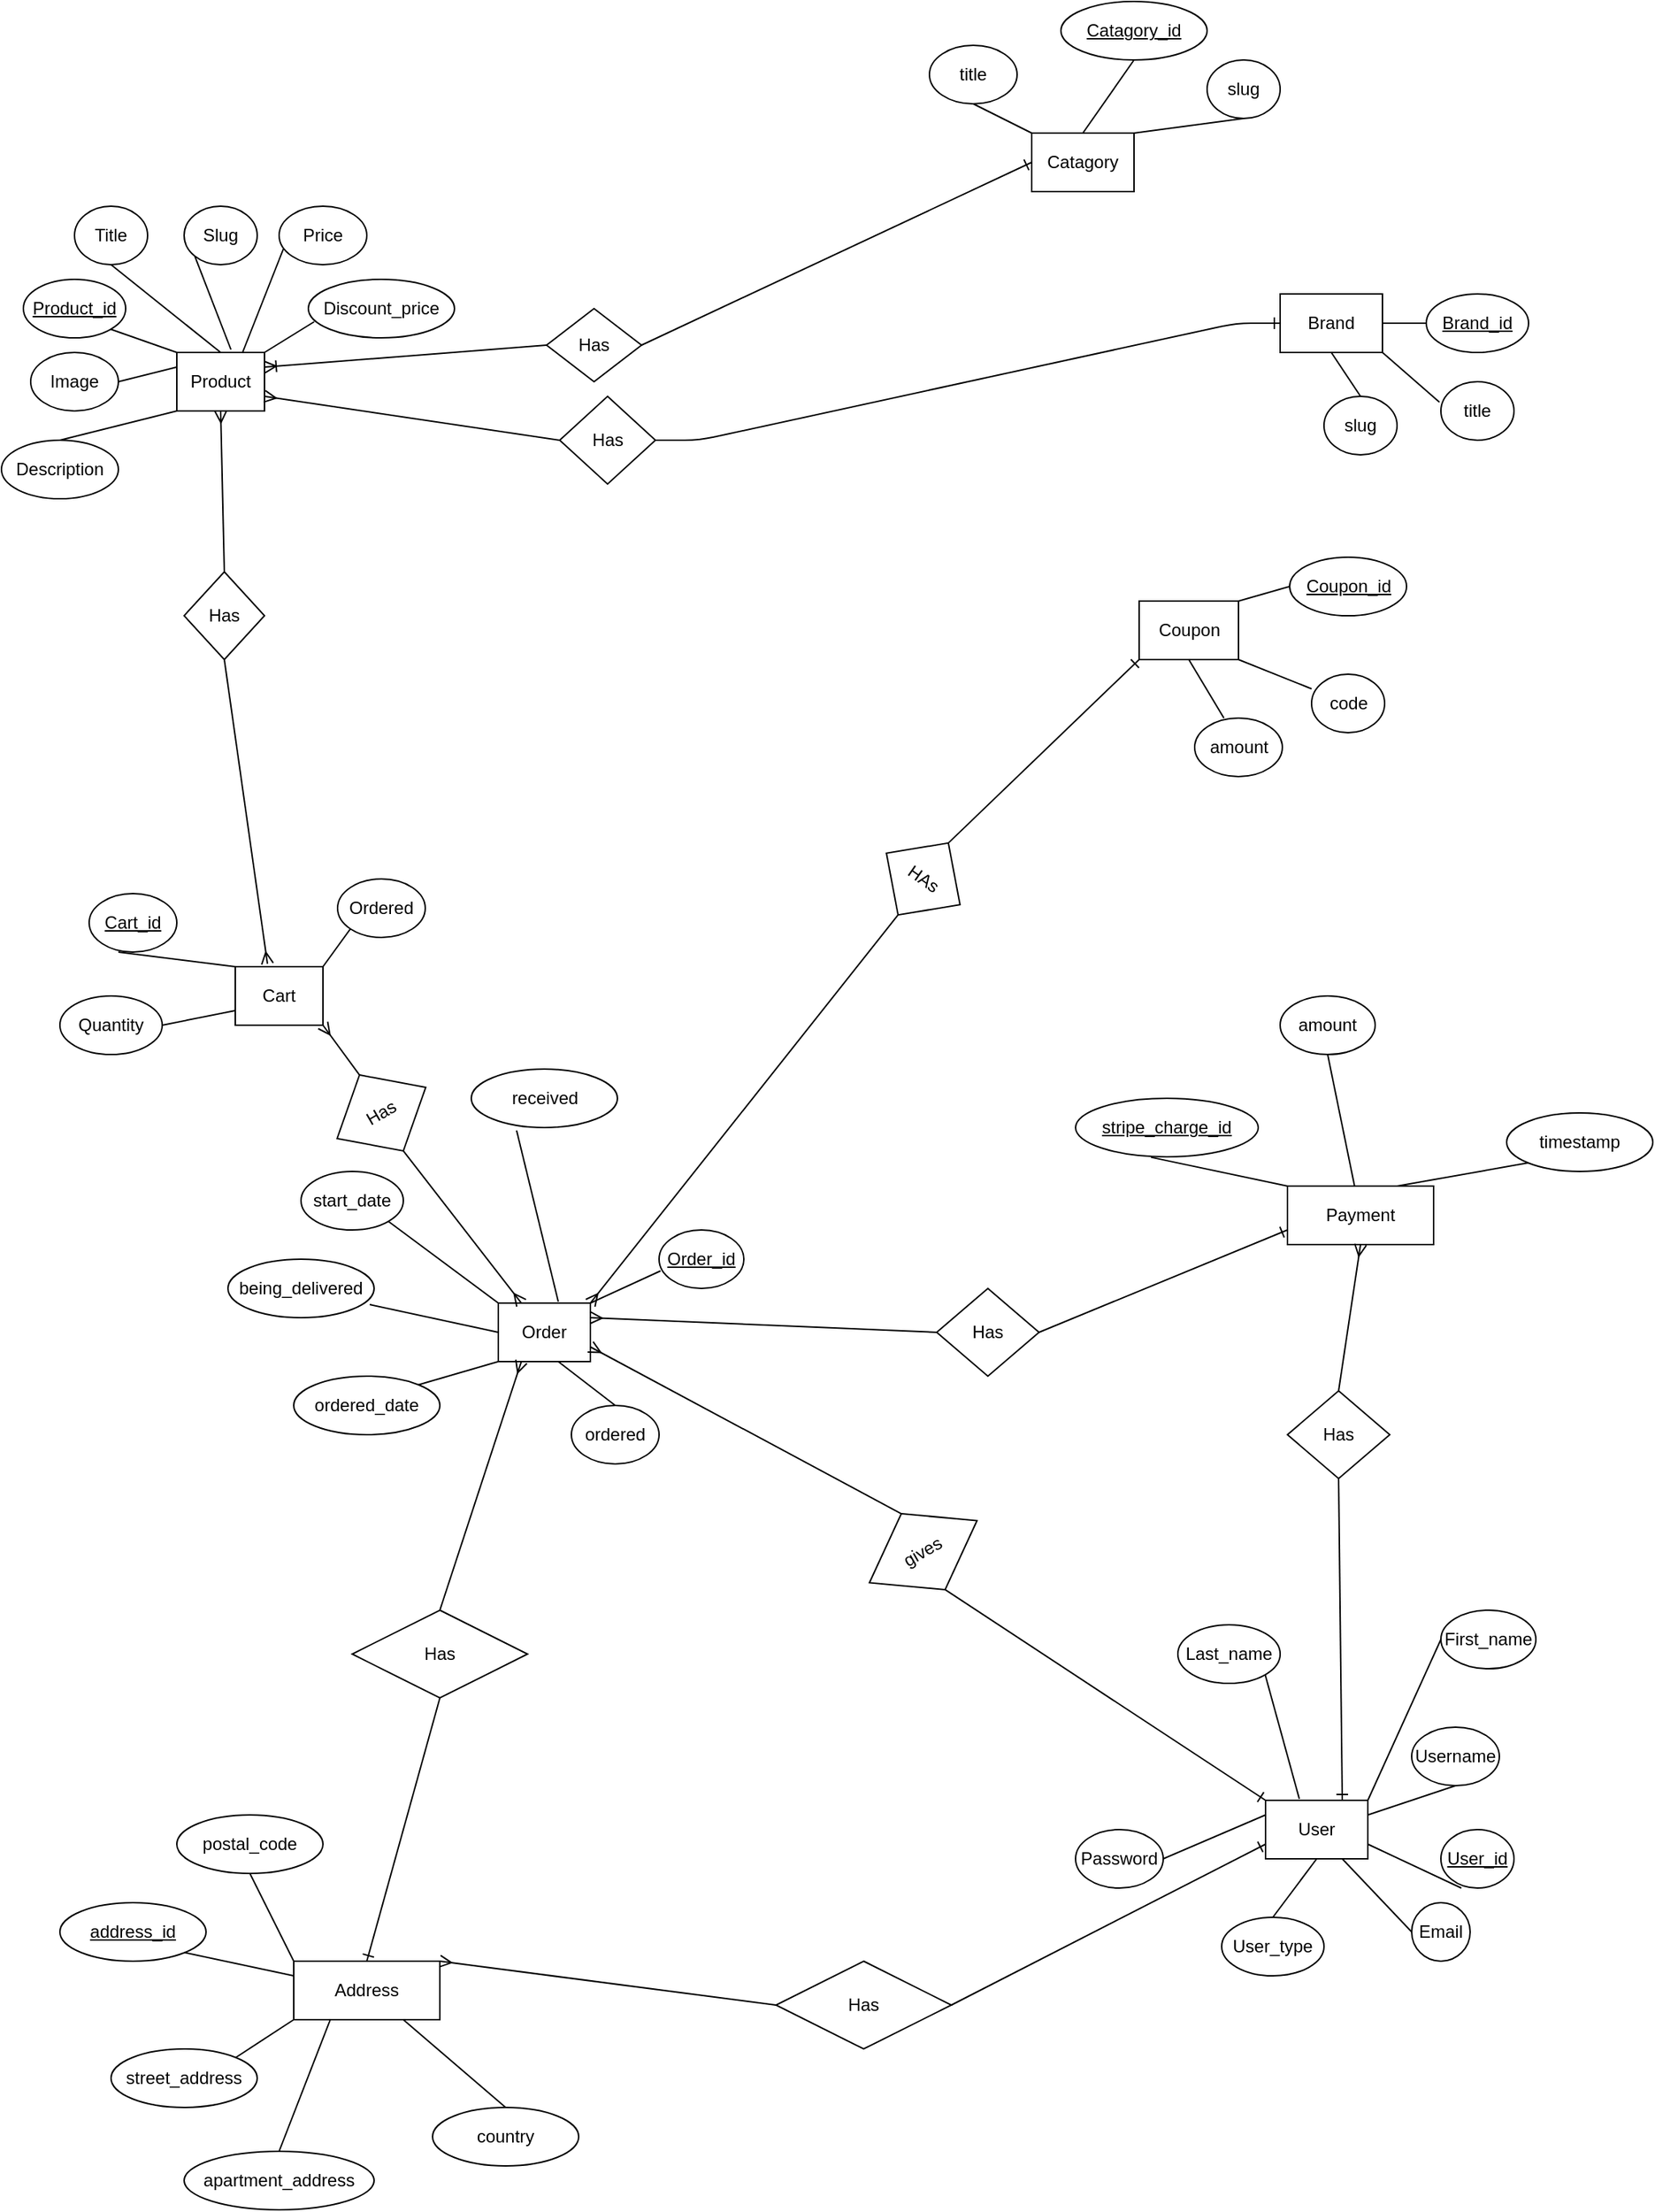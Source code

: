 <mxfile version="12.7.4" type="github"><diagram id="eKpJQ6NAQ1jZ4oUjF-cH" name="Page-1"><mxGraphModel dx="756" dy="1582" grid="1" gridSize="10" guides="1" tooltips="1" connect="1" arrows="1" fold="1" page="1" pageScale="1" pageWidth="850" pageHeight="1100" math="0" shadow="0"><root><mxCell id="0"/><mxCell id="1" parent="0"/><mxCell id="VFbPrpd_3OgXAV4eIeRk-63" value="" style="fontSize=12;html=1;endArrow=ERoneToMany;shadow=0;comic=0;rounded=1;entryX=1;entryY=0.25;entryDx=0;entryDy=0;exitX=0;exitY=0.5;exitDx=0;exitDy=0;" parent="1" source="VFbPrpd_3OgXAV4eIeRk-59" target="VFbPrpd_3OgXAV4eIeRk-23" edge="1"><mxGeometry width="100" height="100" relative="1" as="geometry"><mxPoint x="470" y="280" as="sourcePoint"/><mxPoint x="380" y="150" as="targetPoint"/></mxGeometry></mxCell><mxCell id="VFbPrpd_3OgXAV4eIeRk-3" value="User" style="whiteSpace=wrap;html=1;align=center;" parent="1" vertex="1"><mxGeometry x="875" y="1110" width="70" height="40" as="geometry"/></mxCell><mxCell id="VFbPrpd_3OgXAV4eIeRk-5" value="User_id" style="ellipse;whiteSpace=wrap;html=1;align=center;fontStyle=4;" parent="1" vertex="1"><mxGeometry x="995" y="1130" width="50" height="40" as="geometry"/></mxCell><mxCell id="VFbPrpd_3OgXAV4eIeRk-9" value="" style="endArrow=none;html=1;rounded=0;exitX=0.28;exitY=1;exitDx=0;exitDy=0;exitPerimeter=0;entryX=1;entryY=0.75;entryDx=0;entryDy=0;" parent="1" source="VFbPrpd_3OgXAV4eIeRk-5" target="VFbPrpd_3OgXAV4eIeRk-3" edge="1"><mxGeometry relative="1" as="geometry"><mxPoint x="815" y="1130" as="sourcePoint"/><mxPoint x="895" y="1130" as="targetPoint"/></mxGeometry></mxCell><mxCell id="VFbPrpd_3OgXAV4eIeRk-11" value="Username" style="ellipse;whiteSpace=wrap;html=1;align=center;" parent="1" vertex="1"><mxGeometry x="975" y="1060" width="60" height="40" as="geometry"/></mxCell><mxCell id="VFbPrpd_3OgXAV4eIeRk-12" value="" style="endArrow=none;html=1;rounded=0;exitX=0.5;exitY=1;exitDx=0;exitDy=0;entryX=1;entryY=0.25;entryDx=0;entryDy=0;" parent="1" source="VFbPrpd_3OgXAV4eIeRk-11" target="VFbPrpd_3OgXAV4eIeRk-3" edge="1"><mxGeometry relative="1" as="geometry"><mxPoint x="815" y="1130" as="sourcePoint"/><mxPoint x="975" y="1130" as="targetPoint"/></mxGeometry></mxCell><mxCell id="VFbPrpd_3OgXAV4eIeRk-13" value="First_name" style="ellipse;whiteSpace=wrap;html=1;align=center;" parent="1" vertex="1"><mxGeometry x="995" y="980" width="65" height="40" as="geometry"/></mxCell><mxCell id="VFbPrpd_3OgXAV4eIeRk-14" value="" style="endArrow=none;html=1;rounded=0;exitX=0;exitY=0.5;exitDx=0;exitDy=0;entryX=1;entryY=0;entryDx=0;entryDy=0;" parent="1" source="VFbPrpd_3OgXAV4eIeRk-13" target="VFbPrpd_3OgXAV4eIeRk-3" edge="1"><mxGeometry relative="1" as="geometry"><mxPoint x="815" y="1130" as="sourcePoint"/><mxPoint x="940" y="1100" as="targetPoint"/></mxGeometry></mxCell><mxCell id="VFbPrpd_3OgXAV4eIeRk-15" value="Last_name" style="ellipse;whiteSpace=wrap;html=1;align=center;" parent="1" vertex="1"><mxGeometry x="815" y="990" width="70" height="40" as="geometry"/></mxCell><mxCell id="VFbPrpd_3OgXAV4eIeRk-16" value="" style="endArrow=none;html=1;rounded=0;exitX=1;exitY=1;exitDx=0;exitDy=0;entryX=0.33;entryY=-0.025;entryDx=0;entryDy=0;entryPerimeter=0;" parent="1" source="VFbPrpd_3OgXAV4eIeRk-15" target="VFbPrpd_3OgXAV4eIeRk-3" edge="1"><mxGeometry relative="1" as="geometry"><mxPoint x="815" y="1130" as="sourcePoint"/><mxPoint x="975" y="1130" as="targetPoint"/></mxGeometry></mxCell><mxCell id="VFbPrpd_3OgXAV4eIeRk-17" value="Email" style="ellipse;whiteSpace=wrap;html=1;align=center;" parent="1" vertex="1"><mxGeometry x="975" y="1180" width="40" height="40" as="geometry"/></mxCell><mxCell id="VFbPrpd_3OgXAV4eIeRk-18" value="" style="endArrow=none;html=1;rounded=0;entryX=0;entryY=0.5;entryDx=0;entryDy=0;exitX=0.75;exitY=1;exitDx=0;exitDy=0;" parent="1" source="VFbPrpd_3OgXAV4eIeRk-3" target="VFbPrpd_3OgXAV4eIeRk-17" edge="1"><mxGeometry relative="1" as="geometry"><mxPoint x="815" y="1130" as="sourcePoint"/><mxPoint x="975" y="1130" as="targetPoint"/></mxGeometry></mxCell><mxCell id="VFbPrpd_3OgXAV4eIeRk-19" value="Password" style="ellipse;whiteSpace=wrap;html=1;align=center;" parent="1" vertex="1"><mxGeometry x="745" y="1130" width="60" height="40" as="geometry"/></mxCell><mxCell id="VFbPrpd_3OgXAV4eIeRk-20" value="" style="endArrow=none;html=1;rounded=0;exitX=1;exitY=0.5;exitDx=0;exitDy=0;entryX=0;entryY=0.25;entryDx=0;entryDy=0;" parent="1" source="VFbPrpd_3OgXAV4eIeRk-19" target="VFbPrpd_3OgXAV4eIeRk-3" edge="1"><mxGeometry relative="1" as="geometry"><mxPoint x="815" y="1130" as="sourcePoint"/><mxPoint x="975" y="1130" as="targetPoint"/></mxGeometry></mxCell><mxCell id="VFbPrpd_3OgXAV4eIeRk-21" value="User_type" style="ellipse;whiteSpace=wrap;html=1;align=center;" parent="1" vertex="1"><mxGeometry x="845" y="1190" width="70" height="40" as="geometry"/></mxCell><mxCell id="VFbPrpd_3OgXAV4eIeRk-22" value="" style="endArrow=none;html=1;rounded=0;exitX=0.5;exitY=0;exitDx=0;exitDy=0;entryX=0.5;entryY=1;entryDx=0;entryDy=0;" parent="1" source="VFbPrpd_3OgXAV4eIeRk-21" target="VFbPrpd_3OgXAV4eIeRk-3" edge="1"><mxGeometry relative="1" as="geometry"><mxPoint x="815" y="1130" as="sourcePoint"/><mxPoint x="975" y="1130" as="targetPoint"/></mxGeometry></mxCell><mxCell id="VFbPrpd_3OgXAV4eIeRk-23" value="Product" style="whiteSpace=wrap;html=1;align=center;" parent="1" vertex="1"><mxGeometry x="130" y="120" width="60" height="40" as="geometry"/></mxCell><mxCell id="VFbPrpd_3OgXAV4eIeRk-25" value="Title" style="ellipse;whiteSpace=wrap;html=1;align=center;" parent="1" vertex="1"><mxGeometry x="60" y="20" width="50" height="40" as="geometry"/></mxCell><mxCell id="VFbPrpd_3OgXAV4eIeRk-26" value="Slug" style="ellipse;whiteSpace=wrap;html=1;align=center;" parent="1" vertex="1"><mxGeometry x="135" y="20" width="50" height="40" as="geometry"/></mxCell><mxCell id="VFbPrpd_3OgXAV4eIeRk-27" value="Price" style="ellipse;whiteSpace=wrap;html=1;align=center;" parent="1" vertex="1"><mxGeometry x="200" y="20" width="60" height="40" as="geometry"/></mxCell><mxCell id="VFbPrpd_3OgXAV4eIeRk-28" value="Discount_price" style="ellipse;whiteSpace=wrap;html=1;align=center;" parent="1" vertex="1"><mxGeometry x="220" y="70" width="100" height="40" as="geometry"/></mxCell><mxCell id="VFbPrpd_3OgXAV4eIeRk-29" value="Description" style="ellipse;whiteSpace=wrap;html=1;align=center;" parent="1" vertex="1"><mxGeometry x="10" y="180" width="80" height="40" as="geometry"/></mxCell><mxCell id="VFbPrpd_3OgXAV4eIeRk-30" value="Image" style="ellipse;whiteSpace=wrap;html=1;align=center;" parent="1" vertex="1"><mxGeometry x="30" y="120" width="60" height="40" as="geometry"/></mxCell><mxCell id="VFbPrpd_3OgXAV4eIeRk-31" value="Product_id" style="ellipse;whiteSpace=wrap;html=1;align=center;fontStyle=4;" parent="1" vertex="1"><mxGeometry x="25" y="70" width="70" height="40" as="geometry"/></mxCell><mxCell id="VFbPrpd_3OgXAV4eIeRk-36" value="" style="endArrow=none;html=1;rounded=0;exitX=1;exitY=1;exitDx=0;exitDy=0;entryX=0;entryY=0;entryDx=0;entryDy=0;" parent="1" source="VFbPrpd_3OgXAV4eIeRk-31" target="VFbPrpd_3OgXAV4eIeRk-23" edge="1"><mxGeometry relative="1" as="geometry"><mxPoint x="300" y="160" as="sourcePoint"/><mxPoint x="460" y="160" as="targetPoint"/></mxGeometry></mxCell><mxCell id="VFbPrpd_3OgXAV4eIeRk-37" value="" style="endArrow=none;html=1;rounded=0;exitX=1;exitY=0.5;exitDx=0;exitDy=0;entryX=0;entryY=0.25;entryDx=0;entryDy=0;" parent="1" source="VFbPrpd_3OgXAV4eIeRk-30" target="VFbPrpd_3OgXAV4eIeRk-23" edge="1"><mxGeometry relative="1" as="geometry"><mxPoint x="300" y="160" as="sourcePoint"/><mxPoint x="460" y="160" as="targetPoint"/></mxGeometry></mxCell><mxCell id="VFbPrpd_3OgXAV4eIeRk-38" value="" style="endArrow=none;html=1;rounded=0;exitX=0.5;exitY=0;exitDx=0;exitDy=0;entryX=0;entryY=1;entryDx=0;entryDy=0;" parent="1" source="VFbPrpd_3OgXAV4eIeRk-29" target="VFbPrpd_3OgXAV4eIeRk-23" edge="1"><mxGeometry relative="1" as="geometry"><mxPoint x="300" y="160" as="sourcePoint"/><mxPoint x="460" y="160" as="targetPoint"/></mxGeometry></mxCell><mxCell id="VFbPrpd_3OgXAV4eIeRk-39" value="" style="endArrow=none;html=1;rounded=0;exitX=0.04;exitY=0.725;exitDx=0;exitDy=0;exitPerimeter=0;entryX=1;entryY=0;entryDx=0;entryDy=0;" parent="1" source="VFbPrpd_3OgXAV4eIeRk-28" target="VFbPrpd_3OgXAV4eIeRk-23" edge="1"><mxGeometry relative="1" as="geometry"><mxPoint x="300" y="160" as="sourcePoint"/><mxPoint x="190" y="140" as="targetPoint"/></mxGeometry></mxCell><mxCell id="VFbPrpd_3OgXAV4eIeRk-40" value="" style="endArrow=none;html=1;rounded=0;exitX=0.05;exitY=0.725;exitDx=0;exitDy=0;exitPerimeter=0;entryX=0.75;entryY=0;entryDx=0;entryDy=0;" parent="1" source="VFbPrpd_3OgXAV4eIeRk-27" target="VFbPrpd_3OgXAV4eIeRk-23" edge="1"><mxGeometry relative="1" as="geometry"><mxPoint x="300" y="160" as="sourcePoint"/><mxPoint x="460" y="160" as="targetPoint"/></mxGeometry></mxCell><mxCell id="VFbPrpd_3OgXAV4eIeRk-41" value="" style="endArrow=none;html=1;rounded=0;exitX=0;exitY=1;exitDx=0;exitDy=0;entryX=0.617;entryY=-0.05;entryDx=0;entryDy=0;entryPerimeter=0;" parent="1" source="VFbPrpd_3OgXAV4eIeRk-26" target="VFbPrpd_3OgXAV4eIeRk-23" edge="1"><mxGeometry relative="1" as="geometry"><mxPoint x="300" y="160" as="sourcePoint"/><mxPoint x="460" y="160" as="targetPoint"/></mxGeometry></mxCell><mxCell id="VFbPrpd_3OgXAV4eIeRk-42" value="" style="endArrow=none;html=1;rounded=0;exitX=0.5;exitY=1;exitDx=0;exitDy=0;entryX=0.5;entryY=0;entryDx=0;entryDy=0;" parent="1" source="VFbPrpd_3OgXAV4eIeRk-25" target="VFbPrpd_3OgXAV4eIeRk-23" edge="1"><mxGeometry relative="1" as="geometry"><mxPoint x="300" y="160" as="sourcePoint"/><mxPoint x="460" y="160" as="targetPoint"/></mxGeometry></mxCell><mxCell id="VFbPrpd_3OgXAV4eIeRk-43" value="Catagory" style="whiteSpace=wrap;html=1;align=center;" parent="1" vertex="1"><mxGeometry x="715" y="-30" width="70" height="40" as="geometry"/></mxCell><mxCell id="VFbPrpd_3OgXAV4eIeRk-45" value="slug" style="ellipse;whiteSpace=wrap;html=1;align=center;" parent="1" vertex="1"><mxGeometry x="835" y="-80" width="50" height="40" as="geometry"/></mxCell><mxCell id="VFbPrpd_3OgXAV4eIeRk-46" value="title" style="ellipse;whiteSpace=wrap;html=1;align=center;" parent="1" vertex="1"><mxGeometry x="645" y="-90" width="60" height="40" as="geometry"/></mxCell><mxCell id="VFbPrpd_3OgXAV4eIeRk-47" value="Catagory_id" style="ellipse;whiteSpace=wrap;html=1;align=center;fontStyle=4;" parent="1" vertex="1"><mxGeometry x="735" y="-120" width="100" height="40" as="geometry"/></mxCell><mxCell id="VFbPrpd_3OgXAV4eIeRk-48" value="" style="endArrow=none;html=1;rounded=0;exitX=0.5;exitY=1;exitDx=0;exitDy=0;entryX=0;entryY=0;entryDx=0;entryDy=0;" parent="1" source="VFbPrpd_3OgXAV4eIeRk-46" target="VFbPrpd_3OgXAV4eIeRk-43" edge="1"><mxGeometry relative="1" as="geometry"><mxPoint x="495" y="40" as="sourcePoint"/><mxPoint x="655" y="40" as="targetPoint"/></mxGeometry></mxCell><mxCell id="VFbPrpd_3OgXAV4eIeRk-49" value="" style="endArrow=none;html=1;rounded=0;exitX=0.5;exitY=1;exitDx=0;exitDy=0;entryX=0.5;entryY=0;entryDx=0;entryDy=0;" parent="1" source="VFbPrpd_3OgXAV4eIeRk-47" target="VFbPrpd_3OgXAV4eIeRk-43" edge="1"><mxGeometry relative="1" as="geometry"><mxPoint x="565" y="50" as="sourcePoint"/><mxPoint x="725" y="50" as="targetPoint"/></mxGeometry></mxCell><mxCell id="VFbPrpd_3OgXAV4eIeRk-50" value="" style="endArrow=none;html=1;rounded=0;exitX=0.5;exitY=1;exitDx=0;exitDy=0;entryX=1;entryY=0;entryDx=0;entryDy=0;" parent="1" source="VFbPrpd_3OgXAV4eIeRk-45" target="VFbPrpd_3OgXAV4eIeRk-43" edge="1"><mxGeometry relative="1" as="geometry"><mxPoint x="495" y="40" as="sourcePoint"/><mxPoint x="655" y="40" as="targetPoint"/></mxGeometry></mxCell><mxCell id="VFbPrpd_3OgXAV4eIeRk-51" value="Brand" style="whiteSpace=wrap;html=1;align=center;" parent="1" vertex="1"><mxGeometry x="885" y="80" width="70" height="40" as="geometry"/></mxCell><mxCell id="VFbPrpd_3OgXAV4eIeRk-52" value="title" style="ellipse;whiteSpace=wrap;html=1;align=center;" parent="1" vertex="1"><mxGeometry x="995" y="140" width="50" height="40" as="geometry"/></mxCell><mxCell id="VFbPrpd_3OgXAV4eIeRk-53" value="Brand_id" style="ellipse;whiteSpace=wrap;html=1;align=center;fontStyle=4;" parent="1" vertex="1"><mxGeometry x="985" y="80" width="70" height="40" as="geometry"/></mxCell><mxCell id="VFbPrpd_3OgXAV4eIeRk-54" value="slug" style="ellipse;whiteSpace=wrap;html=1;align=center;" parent="1" vertex="1"><mxGeometry x="915" y="150" width="50" height="40" as="geometry"/></mxCell><mxCell id="VFbPrpd_3OgXAV4eIeRk-55" value="" style="endArrow=none;html=1;rounded=0;entryX=0;entryY=0.5;entryDx=0;entryDy=0;" parent="1" target="VFbPrpd_3OgXAV4eIeRk-53" edge="1"><mxGeometry relative="1" as="geometry"><mxPoint x="955" y="100" as="sourcePoint"/><mxPoint x="825" y="70" as="targetPoint"/></mxGeometry></mxCell><mxCell id="VFbPrpd_3OgXAV4eIeRk-56" value="" style="endArrow=none;html=1;rounded=0;entryX=-0.02;entryY=0.35;entryDx=0;entryDy=0;entryPerimeter=0;exitX=1;exitY=1;exitDx=0;exitDy=0;" parent="1" source="VFbPrpd_3OgXAV4eIeRk-51" target="VFbPrpd_3OgXAV4eIeRk-52" edge="1"><mxGeometry relative="1" as="geometry"><mxPoint x="815" y="140" as="sourcePoint"/><mxPoint x="975" y="140" as="targetPoint"/></mxGeometry></mxCell><mxCell id="VFbPrpd_3OgXAV4eIeRk-57" value="" style="endArrow=none;html=1;rounded=0;entryX=0.5;entryY=1;entryDx=0;entryDy=0;exitX=0.5;exitY=0;exitDx=0;exitDy=0;" parent="1" source="VFbPrpd_3OgXAV4eIeRk-54" target="VFbPrpd_3OgXAV4eIeRk-51" edge="1"><mxGeometry relative="1" as="geometry"><mxPoint x="715" y="120" as="sourcePoint"/><mxPoint x="875" y="120" as="targetPoint"/></mxGeometry></mxCell><mxCell id="VFbPrpd_3OgXAV4eIeRk-58" value="" style="fontSize=12;html=1;endArrow=ERone;endFill=1;entryX=0;entryY=0.5;entryDx=0;entryDy=0;exitX=1;exitY=0.5;exitDx=0;exitDy=0;" parent="1" source="VFbPrpd_3OgXAV4eIeRk-59" target="VFbPrpd_3OgXAV4eIeRk-43" edge="1"><mxGeometry width="100" height="100" relative="1" as="geometry"><mxPoint x="540" y="100" as="sourcePoint"/><mxPoint x="570" y="180" as="targetPoint"/></mxGeometry></mxCell><mxCell id="VFbPrpd_3OgXAV4eIeRk-59" value="Has" style="shape=rhombus;perimeter=rhombusPerimeter;whiteSpace=wrap;html=1;align=center;" parent="1" vertex="1"><mxGeometry x="383" y="90" width="65" height="50" as="geometry"/></mxCell><mxCell id="VFbPrpd_3OgXAV4eIeRk-64" value="Has" style="shape=rhombus;perimeter=rhombusPerimeter;whiteSpace=wrap;html=1;align=center;fontSize=12;" parent="1" vertex="1"><mxGeometry x="392" y="150" width="65.5" height="60" as="geometry"/></mxCell><mxCell id="VFbPrpd_3OgXAV4eIeRk-65" value="" style="edgeStyle=entityRelationEdgeStyle;fontSize=12;html=1;endArrow=ERone;endFill=1;shadow=0;entryX=0;entryY=0.5;entryDx=0;entryDy=0;exitX=1;exitY=0.5;exitDx=0;exitDy=0;" parent="1" source="VFbPrpd_3OgXAV4eIeRk-64" target="VFbPrpd_3OgXAV4eIeRk-51" edge="1"><mxGeometry width="100" height="100" relative="1" as="geometry"><mxPoint x="470" y="280" as="sourcePoint"/><mxPoint x="570" y="180" as="targetPoint"/></mxGeometry></mxCell><mxCell id="VFbPrpd_3OgXAV4eIeRk-66" value="" style="fontSize=12;html=1;endArrow=ERmany;shadow=0;entryX=1;entryY=0.75;entryDx=0;entryDy=0;exitX=0;exitY=0.5;exitDx=0;exitDy=0;" parent="1" source="VFbPrpd_3OgXAV4eIeRk-64" target="VFbPrpd_3OgXAV4eIeRk-23" edge="1"><mxGeometry width="100" height="100" relative="1" as="geometry"><mxPoint x="470" y="280" as="sourcePoint"/><mxPoint x="570" y="180" as="targetPoint"/></mxGeometry></mxCell><mxCell id="VFbPrpd_3OgXAV4eIeRk-67" value="Cart" style="whiteSpace=wrap;html=1;align=center;fontSize=12;" parent="1" vertex="1"><mxGeometry x="170" y="540" width="60" height="40" as="geometry"/></mxCell><mxCell id="VFbPrpd_3OgXAV4eIeRk-68" value="Ordered" style="ellipse;whiteSpace=wrap;html=1;align=center;fontSize=12;" parent="1" vertex="1"><mxGeometry x="240" y="480" width="60" height="40" as="geometry"/></mxCell><mxCell id="VFbPrpd_3OgXAV4eIeRk-69" value="Cart_id" style="ellipse;whiteSpace=wrap;html=1;align=center;fontStyle=4;fontSize=12;" parent="1" vertex="1"><mxGeometry x="70" y="490" width="60" height="40" as="geometry"/></mxCell><mxCell id="VFbPrpd_3OgXAV4eIeRk-70" value="Quantity" style="ellipse;whiteSpace=wrap;html=1;align=center;fontSize=12;" parent="1" vertex="1"><mxGeometry x="50" y="560" width="70" height="40" as="geometry"/></mxCell><mxCell id="VFbPrpd_3OgXAV4eIeRk-72" value="" style="endArrow=none;html=1;rounded=0;shadow=0;fontSize=12;entryX=0;entryY=1;entryDx=0;entryDy=0;" parent="1" target="VFbPrpd_3OgXAV4eIeRk-68" edge="1"><mxGeometry relative="1" as="geometry"><mxPoint x="230" y="540" as="sourcePoint"/><mxPoint x="390" y="540" as="targetPoint"/></mxGeometry></mxCell><mxCell id="VFbPrpd_3OgXAV4eIeRk-73" value="" style="endArrow=none;html=1;rounded=0;shadow=0;fontSize=12;entryX=0;entryY=0.75;entryDx=0;entryDy=0;exitX=1;exitY=0.5;exitDx=0;exitDy=0;" parent="1" source="VFbPrpd_3OgXAV4eIeRk-70" target="VFbPrpd_3OgXAV4eIeRk-67" edge="1"><mxGeometry relative="1" as="geometry"><mxPoint x="120" y="580" as="sourcePoint"/><mxPoint x="280" y="580" as="targetPoint"/></mxGeometry></mxCell><mxCell id="VFbPrpd_3OgXAV4eIeRk-74" value="" style="endArrow=none;html=1;rounded=0;shadow=0;fontSize=12;entryX=0;entryY=0;entryDx=0;entryDy=0;" parent="1" target="VFbPrpd_3OgXAV4eIeRk-67" edge="1"><mxGeometry relative="1" as="geometry"><mxPoint x="90" y="530" as="sourcePoint"/><mxPoint x="250" y="530" as="targetPoint"/></mxGeometry></mxCell><mxCell id="VFbPrpd_3OgXAV4eIeRk-75" value="Has" style="shape=rhombus;perimeter=rhombusPerimeter;whiteSpace=wrap;html=1;align=center;fontSize=12;" parent="1" vertex="1"><mxGeometry x="135" y="270" width="55" height="60" as="geometry"/></mxCell><mxCell id="VFbPrpd_3OgXAV4eIeRk-76" value="" style="fontSize=12;html=1;endArrow=ERmany;shadow=0;entryX=0.5;entryY=1;entryDx=0;entryDy=0;exitX=0.5;exitY=0;exitDx=0;exitDy=0;" parent="1" source="VFbPrpd_3OgXAV4eIeRk-75" target="VFbPrpd_3OgXAV4eIeRk-23" edge="1"><mxGeometry width="100" height="100" relative="1" as="geometry"><mxPoint x="180" y="310" as="sourcePoint"/><mxPoint x="280" y="210" as="targetPoint"/></mxGeometry></mxCell><mxCell id="VFbPrpd_3OgXAV4eIeRk-77" value="" style="fontSize=12;html=1;endArrow=ERmany;shadow=0;exitX=0.5;exitY=1;exitDx=0;exitDy=0;entryX=0.367;entryY=-0.05;entryDx=0;entryDy=0;entryPerimeter=0;" parent="1" source="VFbPrpd_3OgXAV4eIeRk-75" target="VFbPrpd_3OgXAV4eIeRk-67" edge="1"><mxGeometry width="100" height="100" relative="1" as="geometry"><mxPoint x="180" y="310" as="sourcePoint"/><mxPoint x="170" y="390" as="targetPoint"/></mxGeometry></mxCell><mxCell id="VFbPrpd_3OgXAV4eIeRk-78" value="Coupon" style="whiteSpace=wrap;html=1;align=center;fontSize=12;" parent="1" vertex="1"><mxGeometry x="788.5" y="290" width="68" height="40" as="geometry"/></mxCell><mxCell id="VFbPrpd_3OgXAV4eIeRk-79" value="Coupon_id" style="ellipse;whiteSpace=wrap;html=1;align=center;fontStyle=4;fontSize=12;" parent="1" vertex="1"><mxGeometry x="891.5" y="260" width="80" height="40" as="geometry"/></mxCell><mxCell id="VFbPrpd_3OgXAV4eIeRk-80" value="code" style="ellipse;whiteSpace=wrap;html=1;align=center;fontSize=12;" parent="1" vertex="1"><mxGeometry x="906.5" y="340" width="50" height="40" as="geometry"/></mxCell><mxCell id="VFbPrpd_3OgXAV4eIeRk-81" value="amount" style="ellipse;whiteSpace=wrap;html=1;align=center;fontSize=12;" parent="1" vertex="1"><mxGeometry x="826.5" y="370" width="60" height="40" as="geometry"/></mxCell><mxCell id="VFbPrpd_3OgXAV4eIeRk-82" value="" style="endArrow=none;html=1;rounded=0;shadow=0;fontSize=12;entryX=0;entryY=0.5;entryDx=0;entryDy=0;exitX=1;exitY=0;exitDx=0;exitDy=0;" parent="1" source="VFbPrpd_3OgXAV4eIeRk-78" target="VFbPrpd_3OgXAV4eIeRk-79" edge="1"><mxGeometry relative="1" as="geometry"><mxPoint x="596.5" y="350" as="sourcePoint"/><mxPoint x="756.5" y="350" as="targetPoint"/></mxGeometry></mxCell><mxCell id="VFbPrpd_3OgXAV4eIeRk-83" value="" style="endArrow=none;html=1;rounded=0;shadow=0;fontSize=12;exitX=1;exitY=1;exitDx=0;exitDy=0;" parent="1" source="VFbPrpd_3OgXAV4eIeRk-78" edge="1"><mxGeometry relative="1" as="geometry"><mxPoint x="746.5" y="350" as="sourcePoint"/><mxPoint x="906.5" y="350" as="targetPoint"/></mxGeometry></mxCell><mxCell id="VFbPrpd_3OgXAV4eIeRk-84" value="" style="endArrow=none;html=1;rounded=0;shadow=0;fontSize=12;exitX=0.5;exitY=1;exitDx=0;exitDy=0;" parent="1" source="VFbPrpd_3OgXAV4eIeRk-78" edge="1"><mxGeometry relative="1" as="geometry"><mxPoint x="686.5" y="370" as="sourcePoint"/><mxPoint x="846.5" y="370" as="targetPoint"/></mxGeometry></mxCell><mxCell id="VFbPrpd_3OgXAV4eIeRk-85" value="Order" style="whiteSpace=wrap;html=1;align=center;fontSize=12;" parent="1" vertex="1"><mxGeometry x="350" y="770" width="63" height="40" as="geometry"/></mxCell><mxCell id="VFbPrpd_3OgXAV4eIeRk-86" value="Order_id" style="ellipse;whiteSpace=wrap;html=1;align=center;fontStyle=4;fontSize=12;" parent="1" vertex="1"><mxGeometry x="460" y="720" width="58" height="40" as="geometry"/></mxCell><mxCell id="VFbPrpd_3OgXAV4eIeRk-88" value="ordered" style="ellipse;whiteSpace=wrap;html=1;align=center;fontSize=12;" parent="1" vertex="1"><mxGeometry x="400" y="840" width="60" height="40" as="geometry"/></mxCell><mxCell id="VFbPrpd_3OgXAV4eIeRk-89" value="start_date" style="ellipse;whiteSpace=wrap;html=1;align=center;fontSize=12;" parent="1" vertex="1"><mxGeometry x="215" y="680" width="70" height="40" as="geometry"/></mxCell><mxCell id="VFbPrpd_3OgXAV4eIeRk-90" value="ordered_date" style="ellipse;whiteSpace=wrap;html=1;align=center;fontSize=12;" parent="1" vertex="1"><mxGeometry x="210" y="820" width="100" height="40" as="geometry"/></mxCell><mxCell id="VFbPrpd_3OgXAV4eIeRk-91" value="being_delivered" style="ellipse;whiteSpace=wrap;html=1;align=center;fontSize=12;" parent="1" vertex="1"><mxGeometry x="165" y="740" width="100" height="40" as="geometry"/></mxCell><mxCell id="VFbPrpd_3OgXAV4eIeRk-92" value="received" style="ellipse;whiteSpace=wrap;html=1;align=center;fontSize=12;" parent="1" vertex="1"><mxGeometry x="331.5" y="610" width="100" height="40" as="geometry"/></mxCell><mxCell id="VFbPrpd_3OgXAV4eIeRk-93" value="" style="endArrow=none;html=1;rounded=0;shadow=0;fontSize=12;exitX=0.651;exitY=1;exitDx=0;exitDy=0;exitPerimeter=0;entryX=0.5;entryY=0;entryDx=0;entryDy=0;" parent="1" source="VFbPrpd_3OgXAV4eIeRk-85" target="VFbPrpd_3OgXAV4eIeRk-88" edge="1"><mxGeometry relative="1" as="geometry"><mxPoint x="390" y="830" as="sourcePoint"/><mxPoint x="550" y="830" as="targetPoint"/></mxGeometry></mxCell><mxCell id="VFbPrpd_3OgXAV4eIeRk-94" value="" style="endArrow=none;html=1;rounded=0;shadow=0;fontSize=12;exitX=1;exitY=0;exitDx=0;exitDy=0;entryX=0;entryY=1;entryDx=0;entryDy=0;" parent="1" source="VFbPrpd_3OgXAV4eIeRk-90" target="VFbPrpd_3OgXAV4eIeRk-85" edge="1"><mxGeometry relative="1" as="geometry"><mxPoint x="390" y="830" as="sourcePoint"/><mxPoint x="550" y="830" as="targetPoint"/></mxGeometry></mxCell><mxCell id="VFbPrpd_3OgXAV4eIeRk-95" value="" style="endArrow=none;html=1;rounded=0;shadow=0;fontSize=12;exitX=0.97;exitY=0.775;exitDx=0;exitDy=0;exitPerimeter=0;entryX=0;entryY=0.5;entryDx=0;entryDy=0;" parent="1" source="VFbPrpd_3OgXAV4eIeRk-91" target="VFbPrpd_3OgXAV4eIeRk-85" edge="1"><mxGeometry relative="1" as="geometry"><mxPoint x="260" y="760" as="sourcePoint"/><mxPoint x="420" y="760" as="targetPoint"/></mxGeometry></mxCell><mxCell id="VFbPrpd_3OgXAV4eIeRk-96" value="" style="endArrow=none;html=1;rounded=0;shadow=0;fontSize=12;exitX=1;exitY=1;exitDx=0;exitDy=0;entryX=0;entryY=0;entryDx=0;entryDy=0;" parent="1" source="VFbPrpd_3OgXAV4eIeRk-89" target="VFbPrpd_3OgXAV4eIeRk-85" edge="1"><mxGeometry relative="1" as="geometry"><mxPoint x="290" y="750" as="sourcePoint"/><mxPoint x="450" y="750" as="targetPoint"/></mxGeometry></mxCell><mxCell id="VFbPrpd_3OgXAV4eIeRk-97" value="" style="endArrow=none;html=1;rounded=0;shadow=0;fontSize=12;exitX=0.31;exitY=1.05;exitDx=0;exitDy=0;exitPerimeter=0;entryX=0.651;entryY=-0.025;entryDx=0;entryDy=0;entryPerimeter=0;" parent="1" source="VFbPrpd_3OgXAV4eIeRk-92" target="VFbPrpd_3OgXAV4eIeRk-85" edge="1"><mxGeometry relative="1" as="geometry"><mxPoint x="390" y="830" as="sourcePoint"/><mxPoint x="550" y="830" as="targetPoint"/></mxGeometry></mxCell><mxCell id="VFbPrpd_3OgXAV4eIeRk-98" value="" style="endArrow=none;html=1;rounded=0;shadow=0;fontSize=12;exitX=1;exitY=0;exitDx=0;exitDy=0;entryX=0.017;entryY=0.7;entryDx=0;entryDy=0;entryPerimeter=0;" parent="1" source="VFbPrpd_3OgXAV4eIeRk-85" target="VFbPrpd_3OgXAV4eIeRk-86" edge="1"><mxGeometry relative="1" as="geometry"><mxPoint x="390" y="830" as="sourcePoint"/><mxPoint x="550" y="830" as="targetPoint"/></mxGeometry></mxCell><mxCell id="VFbPrpd_3OgXAV4eIeRk-99" value="HAs" style="shape=rhombus;perimeter=rhombusPerimeter;whiteSpace=wrap;html=1;align=center;fontSize=12;rotation=35;" parent="1" vertex="1"><mxGeometry x="610" y="450" width="61.5" height="60" as="geometry"/></mxCell><mxCell id="VFbPrpd_3OgXAV4eIeRk-100" value="Has" style="shape=rhombus;perimeter=rhombusPerimeter;whiteSpace=wrap;html=1;align=center;fontSize=12;rotation=-30;" parent="1" vertex="1"><mxGeometry x="235" y="610" width="70" height="60" as="geometry"/></mxCell><mxCell id="VFbPrpd_3OgXAV4eIeRk-101" value="" style="fontSize=12;html=1;endArrow=ERmany;shadow=0;entryX=1;entryY=1;entryDx=0;entryDy=0;exitX=0.5;exitY=0;exitDx=0;exitDy=0;" parent="1" source="VFbPrpd_3OgXAV4eIeRk-100" target="VFbPrpd_3OgXAV4eIeRk-67" edge="1"><mxGeometry width="100" height="100" relative="1" as="geometry"><mxPoint x="420" y="760" as="sourcePoint"/><mxPoint x="520" y="660" as="targetPoint"/></mxGeometry></mxCell><mxCell id="VFbPrpd_3OgXAV4eIeRk-102" value="" style="fontSize=12;html=1;endArrow=ERmany;shadow=0;entryX=0.25;entryY=0;entryDx=0;entryDy=0;exitX=0.5;exitY=1;exitDx=0;exitDy=0;" parent="1" source="VFbPrpd_3OgXAV4eIeRk-100" target="VFbPrpd_3OgXAV4eIeRk-85" edge="1"><mxGeometry width="100" height="100" relative="1" as="geometry"><mxPoint x="420" y="760" as="sourcePoint"/><mxPoint x="520" y="660" as="targetPoint"/></mxGeometry></mxCell><mxCell id="VFbPrpd_3OgXAV4eIeRk-103" value="" style="fontSize=12;html=1;endArrow=ERone;endFill=1;shadow=0;entryX=0;entryY=1;entryDx=0;entryDy=0;exitX=0.5;exitY=0;exitDx=0;exitDy=0;" parent="1" source="VFbPrpd_3OgXAV4eIeRk-99" target="VFbPrpd_3OgXAV4eIeRk-78" edge="1"><mxGeometry width="100" height="100" relative="1" as="geometry"><mxPoint x="390" y="610" as="sourcePoint"/><mxPoint x="490" y="510" as="targetPoint"/></mxGeometry></mxCell><mxCell id="VFbPrpd_3OgXAV4eIeRk-104" value="" style="fontSize=12;html=1;endArrow=ERmany;shadow=0;entryX=1;entryY=0;entryDx=0;entryDy=0;exitX=0.5;exitY=1;exitDx=0;exitDy=0;" parent="1" source="VFbPrpd_3OgXAV4eIeRk-99" target="VFbPrpd_3OgXAV4eIeRk-85" edge="1"><mxGeometry width="100" height="100" relative="1" as="geometry"><mxPoint x="390" y="610" as="sourcePoint"/><mxPoint x="490" y="510" as="targetPoint"/></mxGeometry></mxCell><mxCell id="VFbPrpd_3OgXAV4eIeRk-105" value="Address" style="whiteSpace=wrap;html=1;align=center;fontSize=12;" parent="1" vertex="1"><mxGeometry x="210" y="1220" width="100" height="40" as="geometry"/></mxCell><mxCell id="VFbPrpd_3OgXAV4eIeRk-106" value="address_id" style="ellipse;whiteSpace=wrap;html=1;align=center;fontStyle=4;fontSize=12;" parent="1" vertex="1"><mxGeometry x="50" y="1180" width="100" height="40" as="geometry"/></mxCell><mxCell id="VFbPrpd_3OgXAV4eIeRk-107" value="postal_code" style="ellipse;whiteSpace=wrap;html=1;align=center;fontSize=12;" parent="1" vertex="1"><mxGeometry x="130" y="1120" width="100" height="40" as="geometry"/></mxCell><mxCell id="VFbPrpd_3OgXAV4eIeRk-108" value="street_address" style="ellipse;whiteSpace=wrap;html=1;align=center;fontSize=12;" parent="1" vertex="1"><mxGeometry x="85" y="1280" width="100" height="40" as="geometry"/></mxCell><mxCell id="VFbPrpd_3OgXAV4eIeRk-109" value="apartment_address" style="ellipse;whiteSpace=wrap;html=1;align=center;fontSize=12;" parent="1" vertex="1"><mxGeometry x="135" y="1350" width="130" height="40" as="geometry"/></mxCell><mxCell id="VFbPrpd_3OgXAV4eIeRk-110" value="country" style="ellipse;whiteSpace=wrap;html=1;align=center;fontSize=12;" parent="1" vertex="1"><mxGeometry x="305" y="1320" width="100" height="40" as="geometry"/></mxCell><mxCell id="VFbPrpd_3OgXAV4eIeRk-112" style="edgeStyle=none;comic=0;orthogonalLoop=1;jettySize=auto;html=1;exitX=0.5;exitY=0;exitDx=0;exitDy=0;shadow=0;endArrow=ERoneToMany;fontSize=12;" parent="1" source="VFbPrpd_3OgXAV4eIeRk-109" target="VFbPrpd_3OgXAV4eIeRk-109" edge="1"><mxGeometry relative="1" as="geometry"/></mxCell><mxCell id="VFbPrpd_3OgXAV4eIeRk-114" value="" style="endArrow=none;html=1;rounded=0;shadow=0;fontSize=12;entryX=0;entryY=1;entryDx=0;entryDy=0;exitX=1;exitY=0;exitDx=0;exitDy=0;" parent="1" source="VFbPrpd_3OgXAV4eIeRk-108" target="VFbPrpd_3OgXAV4eIeRk-105" edge="1"><mxGeometry relative="1" as="geometry"><mxPoint x="70" y="1250" as="sourcePoint"/><mxPoint x="230" y="1250" as="targetPoint"/></mxGeometry></mxCell><mxCell id="VFbPrpd_3OgXAV4eIeRk-115" value="" style="endArrow=none;html=1;rounded=0;shadow=0;fontSize=12;exitX=0.5;exitY=0;exitDx=0;exitDy=0;entryX=0.75;entryY=1;entryDx=0;entryDy=0;" parent="1" source="VFbPrpd_3OgXAV4eIeRk-110" target="VFbPrpd_3OgXAV4eIeRk-105" edge="1"><mxGeometry relative="1" as="geometry"><mxPoint x="360" y="1020" as="sourcePoint"/><mxPoint x="520" y="1020" as="targetPoint"/></mxGeometry></mxCell><mxCell id="VFbPrpd_3OgXAV4eIeRk-116" value="" style="endArrow=none;html=1;rounded=0;shadow=0;fontSize=12;exitX=0.5;exitY=0;exitDx=0;exitDy=0;entryX=0.25;entryY=1;entryDx=0;entryDy=0;" parent="1" source="VFbPrpd_3OgXAV4eIeRk-109" target="VFbPrpd_3OgXAV4eIeRk-105" edge="1"><mxGeometry relative="1" as="geometry"><mxPoint x="360" y="1020" as="sourcePoint"/><mxPoint x="520" y="1020" as="targetPoint"/></mxGeometry></mxCell><mxCell id="VFbPrpd_3OgXAV4eIeRk-117" value="" style="endArrow=none;html=1;rounded=0;shadow=0;fontSize=12;exitX=1;exitY=1;exitDx=0;exitDy=0;entryX=0;entryY=0.25;entryDx=0;entryDy=0;" parent="1" source="VFbPrpd_3OgXAV4eIeRk-106" target="VFbPrpd_3OgXAV4eIeRk-105" edge="1"><mxGeometry relative="1" as="geometry"><mxPoint x="360" y="1020" as="sourcePoint"/><mxPoint x="520" y="1020" as="targetPoint"/></mxGeometry></mxCell><mxCell id="VFbPrpd_3OgXAV4eIeRk-118" value="" style="endArrow=none;html=1;rounded=0;shadow=0;fontSize=12;exitX=0.5;exitY=1;exitDx=0;exitDy=0;entryX=0;entryY=0;entryDx=0;entryDy=0;" parent="1" source="VFbPrpd_3OgXAV4eIeRk-107" target="VFbPrpd_3OgXAV4eIeRk-105" edge="1"><mxGeometry relative="1" as="geometry"><mxPoint x="360" y="1020" as="sourcePoint"/><mxPoint x="520" y="1020" as="targetPoint"/></mxGeometry></mxCell><mxCell id="VFbPrpd_3OgXAV4eIeRk-119" value="Has" style="shape=rhombus;perimeter=rhombusPerimeter;whiteSpace=wrap;html=1;align=center;fontSize=12;" parent="1" vertex="1"><mxGeometry x="250" y="980" width="120" height="60" as="geometry"/></mxCell><mxCell id="VFbPrpd_3OgXAV4eIeRk-122" value="Has" style="shape=rhombus;perimeter=rhombusPerimeter;whiteSpace=wrap;html=1;align=center;fontSize=12;rotation=0;" parent="1" vertex="1"><mxGeometry x="540" y="1220" width="120" height="60" as="geometry"/></mxCell><mxCell id="VFbPrpd_3OgXAV4eIeRk-123" value="" style="fontSize=12;html=1;endArrow=ERone;endFill=1;shadow=0;entryX=0;entryY=0.75;entryDx=0;entryDy=0;exitX=1;exitY=0.5;exitDx=0;exitDy=0;" parent="1" source="VFbPrpd_3OgXAV4eIeRk-122" target="VFbPrpd_3OgXAV4eIeRk-3" edge="1"><mxGeometry width="100" height="100" relative="1" as="geometry"><mxPoint x="390" y="1070" as="sourcePoint"/><mxPoint x="490" y="970" as="targetPoint"/></mxGeometry></mxCell><mxCell id="VFbPrpd_3OgXAV4eIeRk-124" value="" style="fontSize=12;html=1;endArrow=ERmany;shadow=0;entryX=1;entryY=0;entryDx=0;entryDy=0;exitX=0;exitY=0.5;exitDx=0;exitDy=0;" parent="1" source="VFbPrpd_3OgXAV4eIeRk-122" target="VFbPrpd_3OgXAV4eIeRk-105" edge="1"><mxGeometry width="100" height="100" relative="1" as="geometry"><mxPoint x="650" y="1286" as="sourcePoint"/><mxPoint x="490" y="970" as="targetPoint"/></mxGeometry></mxCell><mxCell id="VFbPrpd_3OgXAV4eIeRk-127" value="Payment" style="whiteSpace=wrap;html=1;align=center;fontSize=12;" parent="1" vertex="1"><mxGeometry x="890" y="690" width="100" height="40" as="geometry"/></mxCell><mxCell id="VFbPrpd_3OgXAV4eIeRk-128" style="edgeStyle=none;comic=0;orthogonalLoop=1;jettySize=auto;html=1;exitX=0.5;exitY=0;exitDx=0;exitDy=0;shadow=0;endArrow=ERoneToMany;fontSize=12;" parent="1" source="VFbPrpd_3OgXAV4eIeRk-15" target="VFbPrpd_3OgXAV4eIeRk-15" edge="1"><mxGeometry relative="1" as="geometry"/></mxCell><mxCell id="VFbPrpd_3OgXAV4eIeRk-131" value="gives" style="shape=rhombus;perimeter=rhombusPerimeter;whiteSpace=wrap;html=1;align=center;fontSize=12;rotation=-30;" parent="1" vertex="1"><mxGeometry x="598.25" y="910" width="85" height="60" as="geometry"/></mxCell><mxCell id="VFbPrpd_3OgXAV4eIeRk-132" value="" style="fontSize=12;html=1;endArrow=ERone;endFill=1;shadow=0;entryX=0;entryY=0;entryDx=0;entryDy=0;exitX=0.5;exitY=1;exitDx=0;exitDy=0;" parent="1" source="VFbPrpd_3OgXAV4eIeRk-131" target="VFbPrpd_3OgXAV4eIeRk-3" edge="1"><mxGeometry width="100" height="100" relative="1" as="geometry"><mxPoint x="390" y="1010" as="sourcePoint"/><mxPoint x="490" y="910" as="targetPoint"/></mxGeometry></mxCell><mxCell id="VFbPrpd_3OgXAV4eIeRk-133" value="" style="fontSize=12;html=1;endArrow=ERmany;shadow=0;entryX=1;entryY=0.75;entryDx=0;entryDy=0;exitX=0.5;exitY=0;exitDx=0;exitDy=0;" parent="1" source="VFbPrpd_3OgXAV4eIeRk-131" target="VFbPrpd_3OgXAV4eIeRk-85" edge="1"><mxGeometry width="100" height="100" relative="1" as="geometry"><mxPoint x="390" y="1010" as="sourcePoint"/><mxPoint x="490" y="910" as="targetPoint"/></mxGeometry></mxCell><mxCell id="VFbPrpd_3OgXAV4eIeRk-134" value="amount" style="ellipse;whiteSpace=wrap;html=1;align=center;fontSize=12;" parent="1" vertex="1"><mxGeometry x="885" y="560" width="65" height="40" as="geometry"/></mxCell><mxCell id="VFbPrpd_3OgXAV4eIeRk-135" value="stripe_charge_id" style="ellipse;whiteSpace=wrap;html=1;align=center;fontStyle=4;fontSize=12;" parent="1" vertex="1"><mxGeometry x="745" y="630" width="125" height="40" as="geometry"/></mxCell><mxCell id="VFbPrpd_3OgXAV4eIeRk-136" value="timestamp" style="ellipse;whiteSpace=wrap;html=1;align=center;fontSize=12;" parent="1" vertex="1"><mxGeometry x="1040" y="640" width="100" height="40" as="geometry"/></mxCell><mxCell id="VFbPrpd_3OgXAV4eIeRk-137" value="" style="endArrow=none;html=1;rounded=0;shadow=0;fontSize=12;entryX=0;entryY=1;entryDx=0;entryDy=0;exitX=0.75;exitY=0;exitDx=0;exitDy=0;" parent="1" source="VFbPrpd_3OgXAV4eIeRk-127" target="VFbPrpd_3OgXAV4eIeRk-136" edge="1"><mxGeometry relative="1" as="geometry"><mxPoint x="420" y="960" as="sourcePoint"/><mxPoint x="580" y="960" as="targetPoint"/></mxGeometry></mxCell><mxCell id="VFbPrpd_3OgXAV4eIeRk-138" value="" style="endArrow=none;html=1;rounded=0;shadow=0;fontSize=12;entryX=0.5;entryY=1;entryDx=0;entryDy=0;" parent="1" source="VFbPrpd_3OgXAV4eIeRk-127" target="VFbPrpd_3OgXAV4eIeRk-134" edge="1"><mxGeometry relative="1" as="geometry"><mxPoint x="420" y="960" as="sourcePoint"/><mxPoint x="580" y="960" as="targetPoint"/></mxGeometry></mxCell><mxCell id="VFbPrpd_3OgXAV4eIeRk-139" value="" style="endArrow=none;html=1;rounded=0;shadow=0;fontSize=12;entryX=0.413;entryY=1.008;entryDx=0;entryDy=0;entryPerimeter=0;exitX=0;exitY=0;exitDx=0;exitDy=0;" parent="1" source="VFbPrpd_3OgXAV4eIeRk-127" target="VFbPrpd_3OgXAV4eIeRk-135" edge="1"><mxGeometry relative="1" as="geometry"><mxPoint x="420" y="960" as="sourcePoint"/><mxPoint x="580" y="960" as="targetPoint"/></mxGeometry></mxCell><mxCell id="VFbPrpd_3OgXAV4eIeRk-140" value="Has" style="shape=rhombus;perimeter=rhombusPerimeter;whiteSpace=wrap;html=1;align=center;fontSize=12;" parent="1" vertex="1"><mxGeometry x="650" y="760" width="70" height="60" as="geometry"/></mxCell><mxCell id="VFbPrpd_3OgXAV4eIeRk-141" value="" style="fontSize=12;html=1;endArrow=ERmany;shadow=0;entryX=0.25;entryY=1;entryDx=0;entryDy=0;exitX=0.5;exitY=0;exitDx=0;exitDy=0;" parent="1" source="VFbPrpd_3OgXAV4eIeRk-119" target="VFbPrpd_3OgXAV4eIeRk-85" edge="1"><mxGeometry width="100" height="100" relative="1" as="geometry"><mxPoint x="310" y="970" as="sourcePoint"/><mxPoint x="550" y="840" as="targetPoint"/></mxGeometry></mxCell><mxCell id="VFbPrpd_3OgXAV4eIeRk-142" value="" style="fontSize=12;html=1;endArrow=ERone;endFill=1;shadow=0;entryX=0.5;entryY=0;entryDx=0;entryDy=0;exitX=0.5;exitY=1;exitDx=0;exitDy=0;" parent="1" source="VFbPrpd_3OgXAV4eIeRk-119" target="VFbPrpd_3OgXAV4eIeRk-105" edge="1"><mxGeometry width="100" height="100" relative="1" as="geometry"><mxPoint x="450" y="940" as="sourcePoint"/><mxPoint x="550" y="840" as="targetPoint"/></mxGeometry></mxCell><mxCell id="VFbPrpd_3OgXAV4eIeRk-143" value="" style="fontSize=12;html=1;endArrow=ERone;endFill=1;shadow=0;entryX=0;entryY=0.75;entryDx=0;entryDy=0;exitX=1;exitY=0.5;exitDx=0;exitDy=0;" parent="1" source="VFbPrpd_3OgXAV4eIeRk-140" target="VFbPrpd_3OgXAV4eIeRk-127" edge="1"><mxGeometry width="100" height="100" relative="1" as="geometry"><mxPoint x="450" y="940" as="sourcePoint"/><mxPoint x="550" y="840" as="targetPoint"/></mxGeometry></mxCell><mxCell id="VFbPrpd_3OgXAV4eIeRk-144" value="" style="fontSize=12;html=1;endArrow=ERmany;shadow=0;entryX=1;entryY=0.25;entryDx=0;entryDy=0;exitX=0;exitY=0.5;exitDx=0;exitDy=0;" parent="1" source="VFbPrpd_3OgXAV4eIeRk-140" target="VFbPrpd_3OgXAV4eIeRk-85" edge="1"><mxGeometry width="100" height="100" relative="1" as="geometry"><mxPoint x="450" y="940" as="sourcePoint"/><mxPoint x="550" y="840" as="targetPoint"/></mxGeometry></mxCell><mxCell id="VFbPrpd_3OgXAV4eIeRk-145" value="Has" style="shape=rhombus;perimeter=rhombusPerimeter;whiteSpace=wrap;html=1;align=center;fontSize=12;" parent="1" vertex="1"><mxGeometry x="890" y="830" width="70" height="60" as="geometry"/></mxCell><mxCell id="VFbPrpd_3OgXAV4eIeRk-146" value="" style="fontSize=12;html=1;endArrow=ERmany;shadow=0;entryX=0.5;entryY=1;entryDx=0;entryDy=0;exitX=0.5;exitY=0;exitDx=0;exitDy=0;" parent="1" source="VFbPrpd_3OgXAV4eIeRk-145" target="VFbPrpd_3OgXAV4eIeRk-127" edge="1"><mxGeometry width="100" height="100" relative="1" as="geometry"><mxPoint x="450" y="940" as="sourcePoint"/><mxPoint x="550" y="840" as="targetPoint"/></mxGeometry></mxCell><mxCell id="VFbPrpd_3OgXAV4eIeRk-147" value="" style="fontSize=12;html=1;endArrow=ERone;endFill=1;shadow=0;entryX=0.75;entryY=0;entryDx=0;entryDy=0;exitX=0.5;exitY=1;exitDx=0;exitDy=0;" parent="1" source="VFbPrpd_3OgXAV4eIeRk-145" target="VFbPrpd_3OgXAV4eIeRk-3" edge="1"><mxGeometry width="100" height="100" relative="1" as="geometry"><mxPoint x="450" y="940" as="sourcePoint"/><mxPoint x="550" y="840" as="targetPoint"/></mxGeometry></mxCell></root></mxGraphModel></diagram></mxfile>